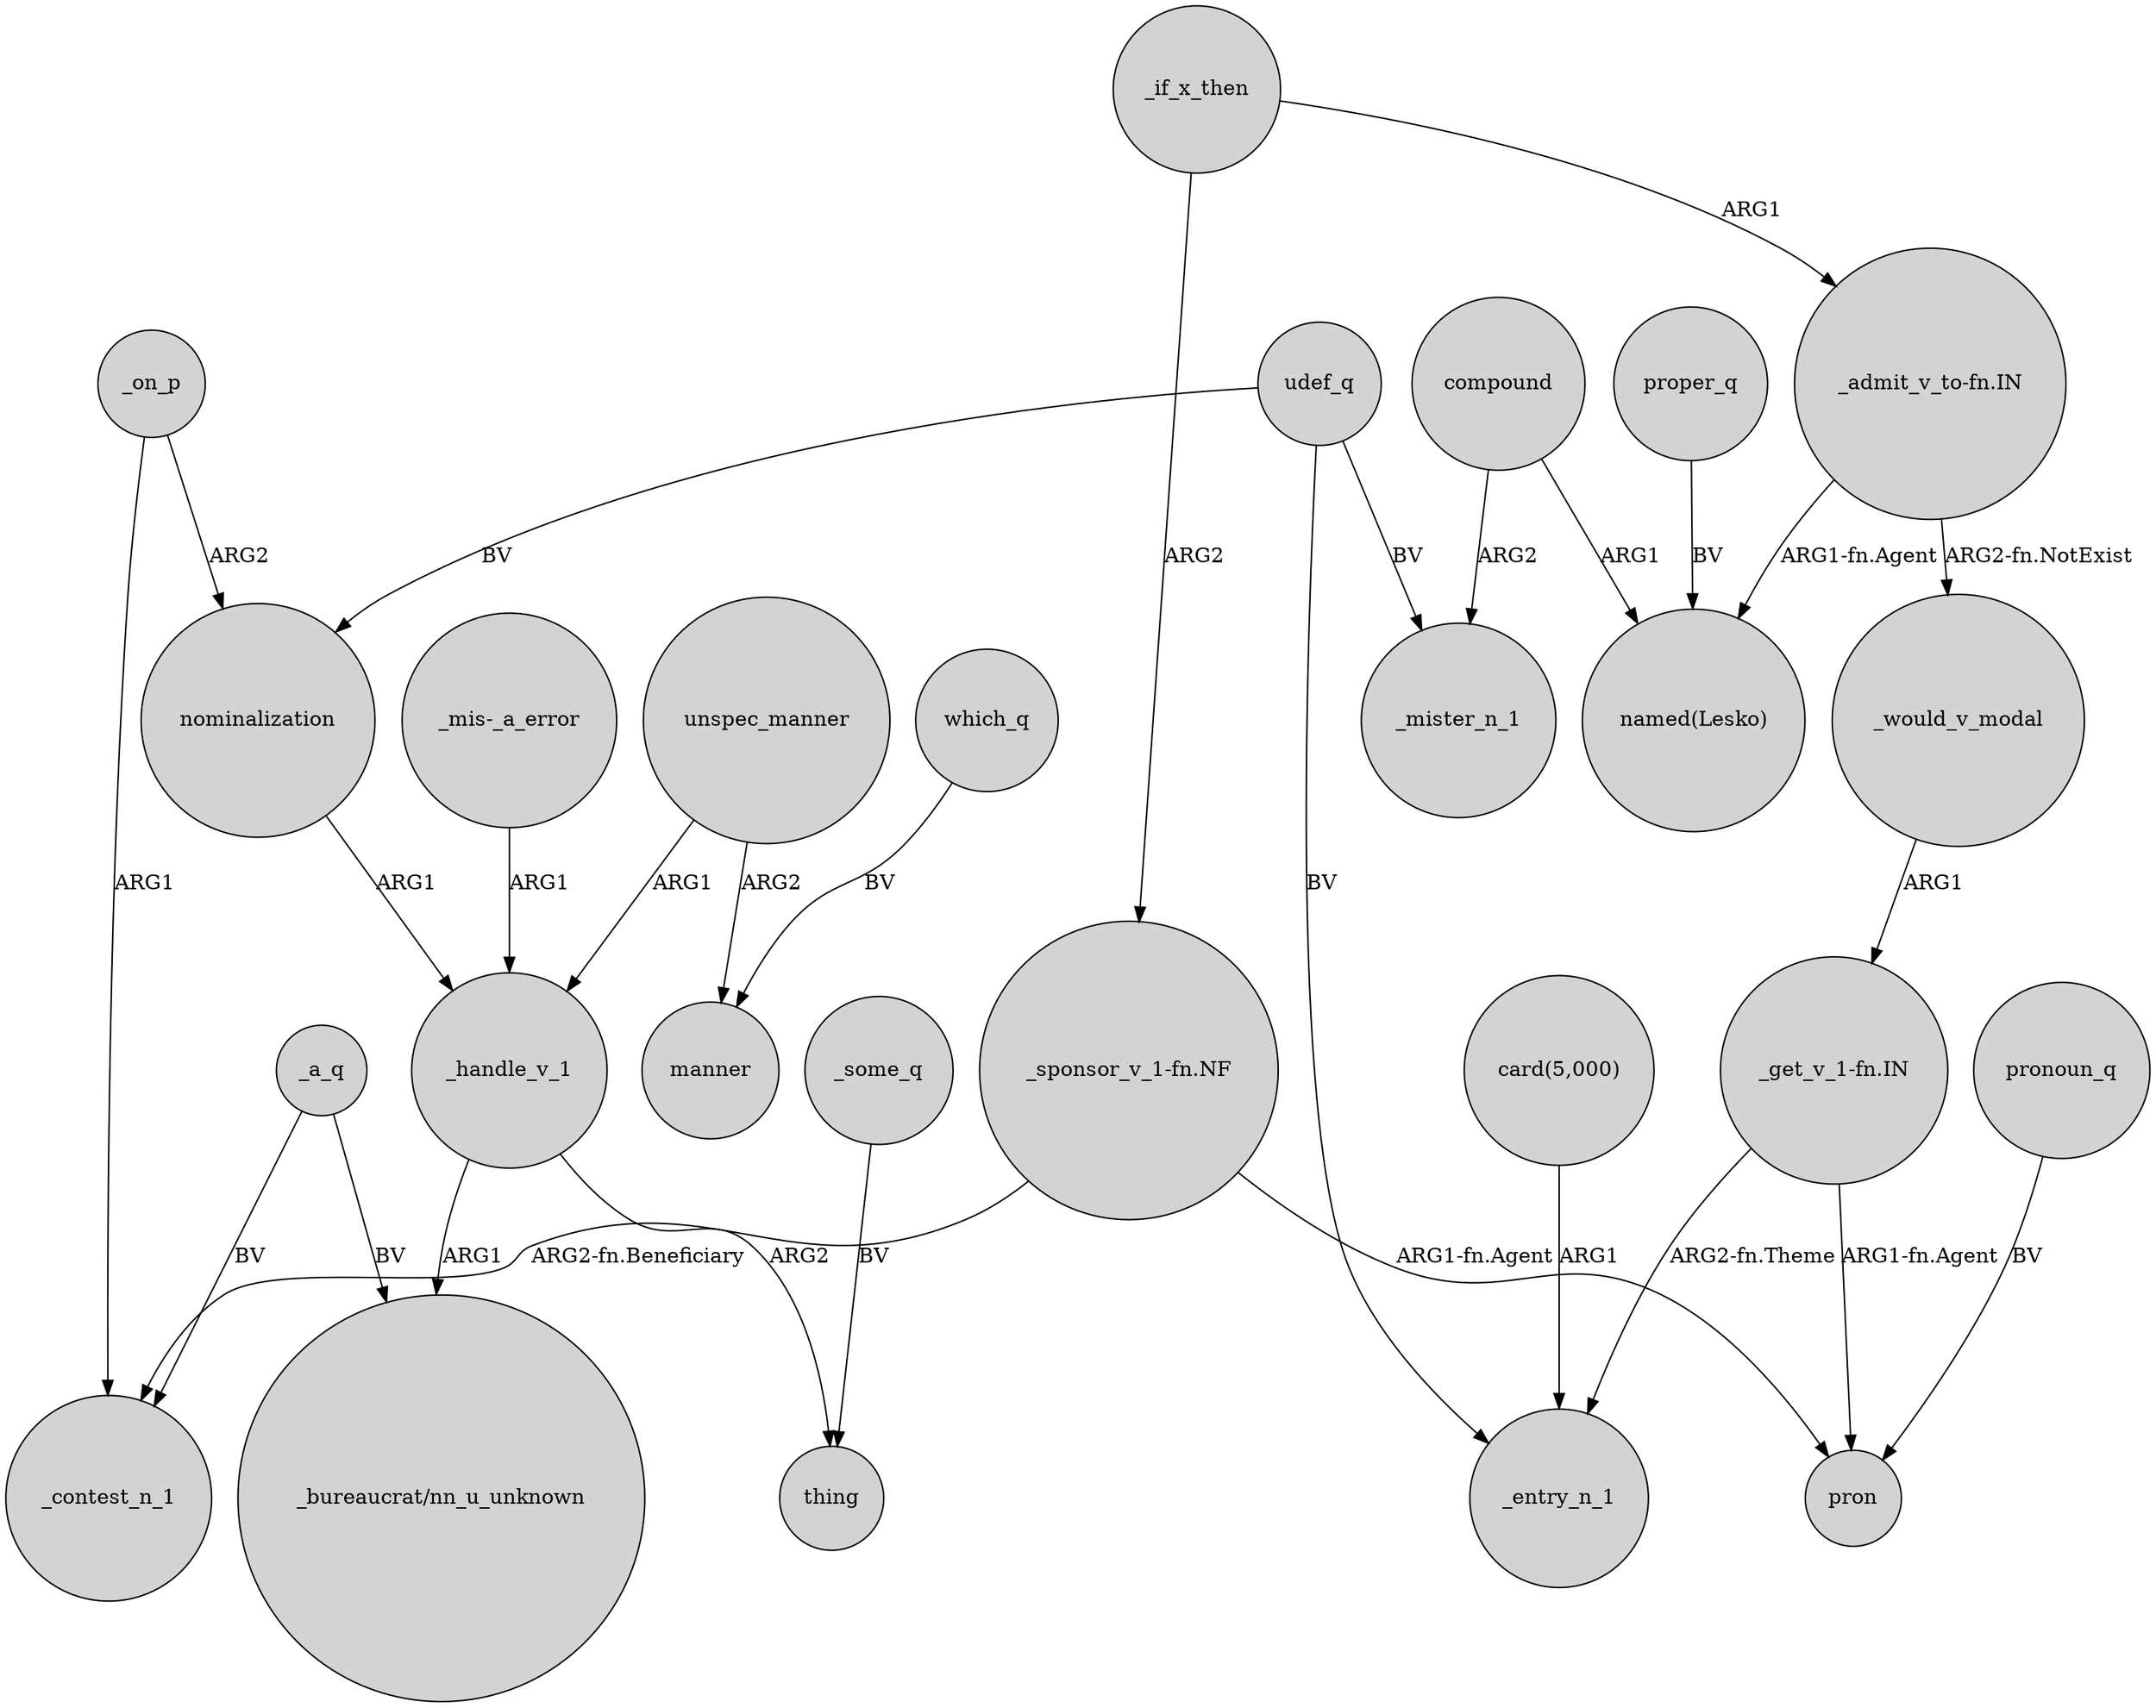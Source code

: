 digraph {
	node [shape=circle style=filled]
	_handle_v_1 -> "_bureaucrat/nn_u_unknown" [label=ARG1]
	"_admit_v_to-fn.IN" -> "named(Lesko)" [label="ARG1-fn.Agent"]
	compound -> "named(Lesko)" [label=ARG1]
	_a_q -> "_bureaucrat/nn_u_unknown" [label=BV]
	_on_p -> _contest_n_1 [label=ARG1]
	unspec_manner -> _handle_v_1 [label=ARG1]
	_some_q -> thing [label=BV]
	_handle_v_1 -> thing [label=ARG2]
	_would_v_modal -> "_get_v_1-fn.IN" [label=ARG1]
	_on_p -> nominalization [label=ARG2]
	compound -> _mister_n_1 [label=ARG2]
	udef_q -> _mister_n_1 [label=BV]
	"_admit_v_to-fn.IN" -> _would_v_modal [label="ARG2-fn.NotExist"]
	nominalization -> _handle_v_1 [label=ARG1]
	which_q -> manner [label=BV]
	"_get_v_1-fn.IN" -> _entry_n_1 [label="ARG2-fn.Theme"]
	"_sponsor_v_1-fn.NF" -> _contest_n_1 [label="ARG2-fn.Beneficiary"]
	"_mis-_a_error" -> _handle_v_1 [label=ARG1]
	pronoun_q -> pron [label=BV]
	"card(5,000)" -> _entry_n_1 [label=ARG1]
	"_get_v_1-fn.IN" -> pron [label="ARG1-fn.Agent"]
	udef_q -> nominalization [label=BV]
	_a_q -> _contest_n_1 [label=BV]
	udef_q -> _entry_n_1 [label=BV]
	_if_x_then -> "_sponsor_v_1-fn.NF" [label=ARG2]
	unspec_manner -> manner [label=ARG2]
	_if_x_then -> "_admit_v_to-fn.IN" [label=ARG1]
	proper_q -> "named(Lesko)" [label=BV]
	"_sponsor_v_1-fn.NF" -> pron [label="ARG1-fn.Agent"]
}

